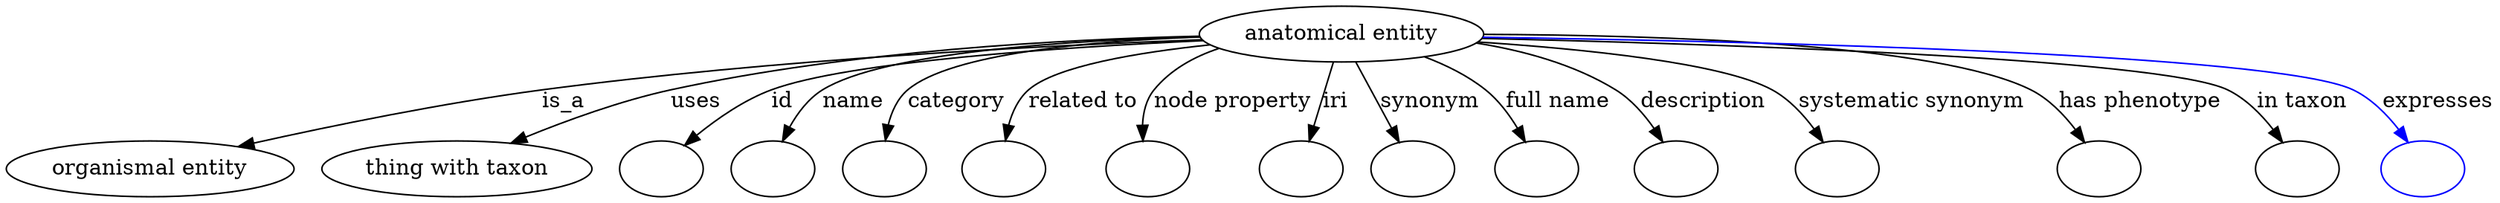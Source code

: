 digraph {
	graph [bb="0,0,1342.6,122"];
	node [label="\N"];
	"anatomical entity"	 [height=0.5,
		label="anatomical entity",
		pos="733.6,104",
		width=1.9792];
	"organismal entity"	 [height=0.5,
		pos="71.597,18",
		width=1.9888];
	"anatomical entity" -> "organismal entity"	 [label=is_a,
		lp="310.87,61",
		pos="e,125.62,30.033 663.27,101.04 577.06,96.758 426.69,87.147 299.04,68 233.16,58.117 217.66,50.338 152.6,36 147.01,34.769 141.21,33.486 \
135.39,32.198"];
	"thing with taxon"	 [height=0.5,
		pos="229.6,18",
		width=1.891];
	"anatomical entity" -> "thing with taxon"	 [label=uses,
		lp="385.65,61",
		pos="e,265.88,33.274 662.78,101.82 589.6,98.433 472.42,89.817 373.49,68 339.87,60.588 303.25,47.788 275.36,36.995"];
	id	 [color=black,
		height=0.5,
		label="",
		pos="342.6,18",
		width=0.75];
	"anatomical entity" -> id	 [color=black,
		label=id,
		lp="438.04,61",
		pos="e,361.06,31.229 665.04,98.951 589.66,92.848 473.67,81.675 431.71,68 409.65,60.812 386.87,47.919 369.87,37.026",
		style=solid];
	name	 [color=black,
		height=0.5,
		label="",
		pos="414.6,18",
		width=0.75];
	"anatomical entity" -> name	 [color=black,
		label=name,
		lp="480.76,61",
		pos="e,426.42,34.317 664.2,99.69 596.62,94.604 499.25,84.661 465.28,68 452.97,61.962 441.81,51.767 433.12,42.153",
		style=solid];
	category	 [color=black,
		height=0.5,
		label="",
		pos="486.6,18",
		width=0.75];
	"anatomical entity" -> category	 [color=black,
		label=category,
		lp="535.69,61",
		pos="e,491.01,35.993 664.38,99.661 608.43,94.921 535.19,85.541 511.4,68 503.81,62.4 498.4,53.828 494.62,45.354",
		style=solid];
	"related to"	 [color=black,
		height=0.5,
		label="",
		pos="558.6,18",
		width=0.75];
	"anatomical entity" -> "related to"	 [color=black,
		label="related to",
		lp="598.83,61",
		pos="e,559,36.055 668.87,96.455 630.27,90.676 586.14,81.398 572.12,68 566.09,62.232 562.65,54.074 560.73,46.018",
		style=solid];
	"node property"	 [color=black,
		height=0.5,
		label="",
		pos="630.6,18",
		width=0.75];
	"anatomical entity" -> "node property"	 [color=black,
		label="node property",
		lp="673.67,61",
		pos="e,627.47,36.345 683.38,91.229 662.2,84.782 640.94,76.53 634.45,68 629.82,61.9 627.92,54.085 627.41,46.456",
		style=solid];
	iri	 [color=black,
		height=0.5,
		label="",
		pos="702.6,18",
		width=0.75];
	"anatomical entity" -> iri	 [color=black,
		label=iri,
		lp="726.82,61",
		pos="e,708.95,35.624 727.02,85.762 722.77,73.974 717.17,58.422 712.4,45.189",
		style=solid];
	synonym	 [color=black,
		height=0.5,
		label="",
		pos="774.6,18",
		width=0.75];
	"anatomical entity" -> synonym	 [color=black,
		label=synonym,
		lp="782.27,61",
		pos="e,766.33,35.332 742.29,85.762 748,73.78 755.57,57.906 761.95,44.535",
		style=solid];
	"full name"	 [color=black,
		height=0.5,
		label="",
		pos="846.6,18",
		width=0.75];
	"anatomical entity" -> "full name"	 [color=black,
		label="full name",
		lp="851.23,61",
		pos="e,837.75,35.039 775.65,89.441 788.03,83.924 801.07,76.8 811.6,68 819.68,61.242 826.77,52.188 832.41,43.643",
		style=solid];
	description	 [color=black,
		height=0.5,
		label="",
		pos="918.6,18",
		width=0.75];
	"anatomical entity" -> description	 [color=black,
		label=description,
		lp="927.7,61",
		pos="e,909.89,35.304 792.73,93.867 827.28,87.135 866.89,77.764 881.6,68 890.77,61.907 898.51,52.732 904.5,43.898",
		style=solid];
	"systematic synonym"	 [color=black,
		height=0.5,
		label="",
		pos="1003.6,18",
		width=0.75];
	"anatomical entity" -> "systematic synonym"	 [color=black,
		label="systematic synonym",
		lp="1036.6,61",
		pos="e,994.06,35.17 801.72,98.662 859.05,93.2 935.83,83.322 962.6,68 972.78,62.167 981.49,52.756 988.23,43.663",
		style=solid];
	"has phenotype"	 [color=black,
		height=0.5,
		label="",
		pos="1140.6,18",
		width=0.75];
	"anatomical entity" -> "has phenotype"	 [color=black,
		label="has phenotype",
		lp="1155.8,61",
		pos="e,1130.9,34.939 803.27,99.903 901.64,93.695 1072.2,81.221 1097.6,68 1108.5,62.338 1117.8,52.652 1124.9,43.304",
		style=solid];
	"in taxon"	 [color=black,
		height=0.5,
		label="",
		pos="1243.6,18",
		width=0.75];
	"anatomical entity" -> "in taxon"	 [color=black,
		label="in taxon",
		lp="1240.3,61",
		pos="e,1233.6,35.04 804.15,101.47 925.75,96.679 1165.2,85.196 1199.6,68 1210.8,62.406 1220.4,52.599 1227.7,43.144",
		style=solid];
	expresses	 [color=blue,
		height=0.5,
		label="",
		pos="1315.6,18",
		width=0.75];
	"anatomical entity" -> expresses	 [color=blue,
		label=expresses,
		lp="1313.4,61",
		pos="e,1304.4,34.621 804.53,102.01 939.98,97.814 1225.7,86.836 1266.6,68 1278.8,62.361 1289.7,52.22 1298,42.537",
		style=solid];
}

